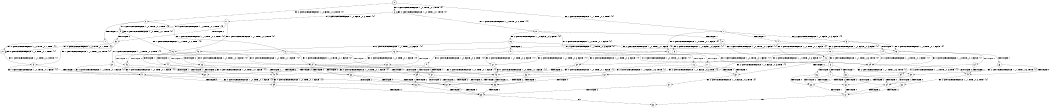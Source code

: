 digraph BCG {
size = "7, 10.5";
center = TRUE;
node [shape = circle];
0 [peripheries = 2];
0 -> 1 [label = "EX !1 !ATOMIC_EXCH_BRANCH (1, +1, TRUE, +0, 2, TRUE) !{0}"];
0 -> 2 [label = "EX !2 !ATOMIC_EXCH_BRANCH (1, +0, FALSE, +0, 3, TRUE) !{0}"];
0 -> 3 [label = "EX !0 !ATOMIC_EXCH_BRANCH (1, +0, TRUE, +0, 1, TRUE) !{0}"];
1 -> 4 [label = "TERMINATE !1"];
1 -> 5 [label = "EX !2 !ATOMIC_EXCH_BRANCH (1, +0, FALSE, +0, 3, FALSE) !{0}"];
1 -> 6 [label = "EX !0 !ATOMIC_EXCH_BRANCH (1, +0, TRUE, +0, 1, FALSE) !{0}"];
2 -> 7 [label = "TERMINATE !2"];
2 -> 8 [label = "EX !1 !ATOMIC_EXCH_BRANCH (1, +1, TRUE, +0, 2, TRUE) !{0}"];
2 -> 9 [label = "EX !0 !ATOMIC_EXCH_BRANCH (1, +0, TRUE, +0, 1, TRUE) !{0}"];
3 -> 10 [label = "EX !1 !ATOMIC_EXCH_BRANCH (1, +1, TRUE, +0, 2, TRUE) !{0}"];
3 -> 11 [label = "EX !2 !ATOMIC_EXCH_BRANCH (1, +0, FALSE, +0, 3, TRUE) !{0}"];
3 -> 3 [label = "EX !0 !ATOMIC_EXCH_BRANCH (1, +0, TRUE, +0, 1, TRUE) !{0}"];
4 -> 12 [label = "EX !2 !ATOMIC_EXCH_BRANCH (1, +0, FALSE, +0, 3, FALSE) !{1}"];
4 -> 13 [label = "EX !0 !ATOMIC_EXCH_BRANCH (1, +0, TRUE, +0, 1, FALSE) !{1}"];
5 -> 14 [label = "TERMINATE !1"];
5 -> 15 [label = "EX !0 !ATOMIC_EXCH_BRANCH (1, +0, TRUE, +0, 1, FALSE) !{0}"];
5 -> 16 [label = "EX !2 !ATOMIC_EXCH_BRANCH (1, +1, TRUE, +0, 3, FALSE) !{0}"];
6 -> 17 [label = "TERMINATE !1"];
6 -> 18 [label = "TERMINATE !0"];
6 -> 19 [label = "EX !2 !ATOMIC_EXCH_BRANCH (1, +0, FALSE, +0, 3, TRUE) !{0}"];
7 -> 20 [label = "EX !1 !ATOMIC_EXCH_BRANCH (1, +1, TRUE, +0, 2, TRUE) !{1}"];
7 -> 21 [label = "EX !0 !ATOMIC_EXCH_BRANCH (1, +0, TRUE, +0, 1, TRUE) !{1}"];
8 -> 22 [label = "TERMINATE !1"];
8 -> 23 [label = "TERMINATE !2"];
8 -> 24 [label = "EX !0 !ATOMIC_EXCH_BRANCH (1, +0, TRUE, +0, 1, FALSE) !{0}"];
9 -> 25 [label = "TERMINATE !2"];
9 -> 26 [label = "EX !1 !ATOMIC_EXCH_BRANCH (1, +1, TRUE, +0, 2, TRUE) !{0}"];
9 -> 9 [label = "EX !0 !ATOMIC_EXCH_BRANCH (1, +0, TRUE, +0, 1, TRUE) !{0}"];
10 -> 27 [label = "TERMINATE !1"];
10 -> 28 [label = "EX !2 !ATOMIC_EXCH_BRANCH (1, +0, FALSE, +0, 3, FALSE) !{0}"];
10 -> 6 [label = "EX !0 !ATOMIC_EXCH_BRANCH (1, +0, TRUE, +0, 1, FALSE) !{0}"];
11 -> 25 [label = "TERMINATE !2"];
11 -> 26 [label = "EX !1 !ATOMIC_EXCH_BRANCH (1, +1, TRUE, +0, 2, TRUE) !{0}"];
11 -> 9 [label = "EX !0 !ATOMIC_EXCH_BRANCH (1, +0, TRUE, +0, 1, TRUE) !{0}"];
12 -> 29 [label = "EX !0 !ATOMIC_EXCH_BRANCH (1, +0, TRUE, +0, 1, FALSE) !{1}"];
12 -> 30 [label = "EX !2 !ATOMIC_EXCH_BRANCH (1, +1, TRUE, +0, 3, FALSE) !{1}"];
13 -> 31 [label = "TERMINATE !0"];
13 -> 32 [label = "EX !2 !ATOMIC_EXCH_BRANCH (1, +0, FALSE, +0, 3, TRUE) !{1}"];
14 -> 30 [label = "EX !2 !ATOMIC_EXCH_BRANCH (1, +1, TRUE, +0, 3, FALSE) !{1}"];
14 -> 29 [label = "EX !0 !ATOMIC_EXCH_BRANCH (1, +0, TRUE, +0, 1, FALSE) !{1}"];
15 -> 33 [label = "TERMINATE !1"];
15 -> 34 [label = "TERMINATE !0"];
15 -> 35 [label = "EX !2 !ATOMIC_EXCH_BRANCH (1, +1, TRUE, +0, 3, TRUE) !{0}"];
16 -> 22 [label = "TERMINATE !1"];
16 -> 23 [label = "TERMINATE !2"];
16 -> 24 [label = "EX !0 !ATOMIC_EXCH_BRANCH (1, +0, TRUE, +0, 1, FALSE) !{0}"];
17 -> 31 [label = "TERMINATE !0"];
17 -> 32 [label = "EX !2 !ATOMIC_EXCH_BRANCH (1, +0, FALSE, +0, 3, TRUE) !{1}"];
18 -> 31 [label = "TERMINATE !1"];
18 -> 36 [label = "EX !2 !ATOMIC_EXCH_BRANCH (1, +0, FALSE, +0, 3, TRUE) !{1}"];
19 -> 37 [label = "TERMINATE !1"];
19 -> 38 [label = "TERMINATE !2"];
19 -> 39 [label = "TERMINATE !0"];
20 -> 40 [label = "TERMINATE !1"];
20 -> 41 [label = "EX !0 !ATOMIC_EXCH_BRANCH (1, +0, TRUE, +0, 1, FALSE) !{1}"];
21 -> 42 [label = "EX !1 !ATOMIC_EXCH_BRANCH (1, +1, TRUE, +0, 2, TRUE) !{1}"];
21 -> 21 [label = "EX !0 !ATOMIC_EXCH_BRANCH (1, +0, TRUE, +0, 1, TRUE) !{1}"];
22 -> 40 [label = "TERMINATE !2"];
22 -> 43 [label = "EX !0 !ATOMIC_EXCH_BRANCH (1, +0, TRUE, +0, 1, FALSE) !{1}"];
23 -> 40 [label = "TERMINATE !1"];
23 -> 41 [label = "EX !0 !ATOMIC_EXCH_BRANCH (1, +0, TRUE, +0, 1, FALSE) !{1}"];
24 -> 37 [label = "TERMINATE !1"];
24 -> 38 [label = "TERMINATE !2"];
24 -> 39 [label = "TERMINATE !0"];
25 -> 21 [label = "EX !0 !ATOMIC_EXCH_BRANCH (1, +0, TRUE, +0, 1, TRUE) !{1}"];
25 -> 42 [label = "EX !1 !ATOMIC_EXCH_BRANCH (1, +1, TRUE, +0, 2, TRUE) !{1}"];
26 -> 44 [label = "TERMINATE !1"];
26 -> 45 [label = "TERMINATE !2"];
26 -> 24 [label = "EX !0 !ATOMIC_EXCH_BRANCH (1, +0, TRUE, +0, 1, FALSE) !{0}"];
27 -> 13 [label = "EX !0 !ATOMIC_EXCH_BRANCH (1, +0, TRUE, +0, 1, FALSE) !{1}"];
27 -> 46 [label = "EX !2 !ATOMIC_EXCH_BRANCH (1, +0, FALSE, +0, 3, FALSE) !{1}"];
28 -> 47 [label = "TERMINATE !1"];
28 -> 48 [label = "EX !2 !ATOMIC_EXCH_BRANCH (1, +1, TRUE, +0, 3, FALSE) !{0}"];
28 -> 15 [label = "EX !0 !ATOMIC_EXCH_BRANCH (1, +0, TRUE, +0, 1, FALSE) !{0}"];
29 -> 49 [label = "TERMINATE !0"];
29 -> 50 [label = "EX !2 !ATOMIC_EXCH_BRANCH (1, +1, TRUE, +0, 3, TRUE) !{1}"];
30 -> 40 [label = "TERMINATE !2"];
30 -> 43 [label = "EX !0 !ATOMIC_EXCH_BRANCH (1, +0, TRUE, +0, 1, FALSE) !{1}"];
31 -> 51 [label = "EX !2 !ATOMIC_EXCH_BRANCH (1, +0, FALSE, +0, 3, TRUE) !{2}"];
32 -> 52 [label = "TERMINATE !2"];
32 -> 53 [label = "TERMINATE !0"];
33 -> 50 [label = "EX !2 !ATOMIC_EXCH_BRANCH (1, +1, TRUE, +0, 3, TRUE) !{1}"];
33 -> 49 [label = "TERMINATE !0"];
34 -> 54 [label = "EX !2 !ATOMIC_EXCH_BRANCH (1, +1, TRUE, +0, 3, TRUE) !{1}"];
34 -> 49 [label = "TERMINATE !1"];
35 -> 55 [label = "TERMINATE !1"];
35 -> 56 [label = "TERMINATE !2"];
35 -> 57 [label = "TERMINATE !0"];
36 -> 53 [label = "TERMINATE !1"];
36 -> 58 [label = "TERMINATE !2"];
37 -> 52 [label = "TERMINATE !2"];
37 -> 53 [label = "TERMINATE !0"];
38 -> 52 [label = "TERMINATE !1"];
38 -> 58 [label = "TERMINATE !0"];
39 -> 53 [label = "TERMINATE !1"];
39 -> 58 [label = "TERMINATE !2"];
40 -> 59 [label = "EX !0 !ATOMIC_EXCH_BRANCH (1, +0, TRUE, +0, 1, FALSE) !{2}"];
41 -> 52 [label = "TERMINATE !1"];
41 -> 58 [label = "TERMINATE !0"];
42 -> 60 [label = "TERMINATE !1"];
42 -> 41 [label = "EX !0 !ATOMIC_EXCH_BRANCH (1, +0, TRUE, +0, 1, FALSE) !{1}"];
43 -> 52 [label = "TERMINATE !2"];
43 -> 53 [label = "TERMINATE !0"];
44 -> 43 [label = "EX !0 !ATOMIC_EXCH_BRANCH (1, +0, TRUE, +0, 1, FALSE) !{1}"];
44 -> 60 [label = "TERMINATE !2"];
45 -> 41 [label = "EX !0 !ATOMIC_EXCH_BRANCH (1, +0, TRUE, +0, 1, FALSE) !{1}"];
45 -> 60 [label = "TERMINATE !1"];
46 -> 61 [label = "EX !2 !ATOMIC_EXCH_BRANCH (1, +1, TRUE, +0, 3, FALSE) !{1}"];
46 -> 29 [label = "EX !0 !ATOMIC_EXCH_BRANCH (1, +0, TRUE, +0, 1, FALSE) !{1}"];
47 -> 61 [label = "EX !2 !ATOMIC_EXCH_BRANCH (1, +1, TRUE, +0, 3, FALSE) !{1}"];
47 -> 29 [label = "EX !0 !ATOMIC_EXCH_BRANCH (1, +0, TRUE, +0, 1, FALSE) !{1}"];
48 -> 44 [label = "TERMINATE !1"];
48 -> 45 [label = "TERMINATE !2"];
48 -> 24 [label = "EX !0 !ATOMIC_EXCH_BRANCH (1, +0, TRUE, +0, 1, FALSE) !{0}"];
49 -> 62 [label = "EX !2 !ATOMIC_EXCH_BRANCH (1, +1, TRUE, +0, 3, TRUE) !{2}"];
50 -> 63 [label = "TERMINATE !2"];
50 -> 64 [label = "TERMINATE !0"];
51 -> 65 [label = "TERMINATE !2"];
52 -> 65 [label = "TERMINATE !0"];
53 -> 65 [label = "TERMINATE !2"];
54 -> 64 [label = "TERMINATE !1"];
54 -> 66 [label = "TERMINATE !2"];
55 -> 63 [label = "TERMINATE !2"];
55 -> 64 [label = "TERMINATE !0"];
56 -> 63 [label = "TERMINATE !1"];
56 -> 66 [label = "TERMINATE !0"];
57 -> 64 [label = "TERMINATE !1"];
57 -> 66 [label = "TERMINATE !2"];
58 -> 65 [label = "TERMINATE !1"];
59 -> 65 [label = "TERMINATE !0"];
60 -> 59 [label = "EX !0 !ATOMIC_EXCH_BRANCH (1, +0, TRUE, +0, 1, FALSE) !{2}"];
61 -> 60 [label = "TERMINATE !2"];
61 -> 43 [label = "EX !0 !ATOMIC_EXCH_BRANCH (1, +0, TRUE, +0, 1, FALSE) !{1}"];
62 -> 67 [label = "TERMINATE !2"];
63 -> 67 [label = "TERMINATE !0"];
64 -> 67 [label = "TERMINATE !2"];
65 -> 68 [label = "exit"];
66 -> 67 [label = "TERMINATE !1"];
67 -> 68 [label = "exit"];
}
